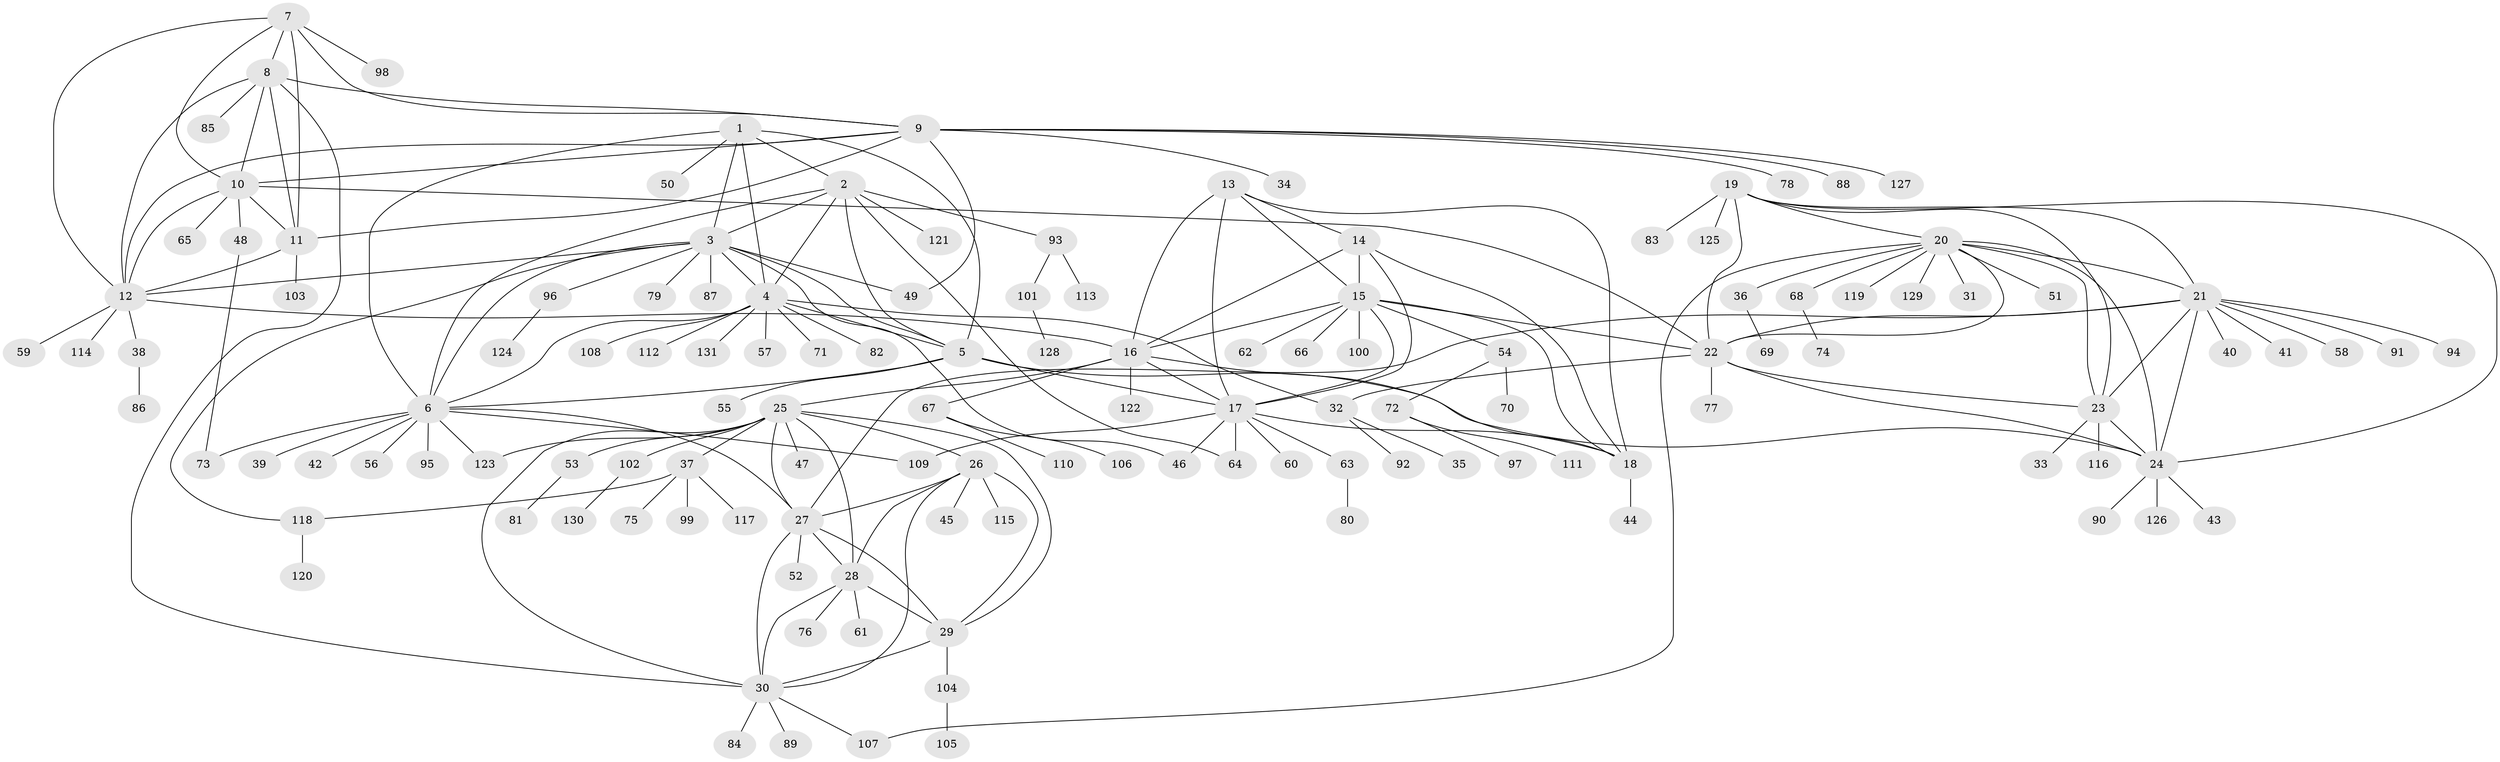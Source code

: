 // Generated by graph-tools (version 1.1) at 2025/11/02/27/25 16:11:29]
// undirected, 131 vertices, 195 edges
graph export_dot {
graph [start="1"]
  node [color=gray90,style=filled];
  1;
  2;
  3;
  4;
  5;
  6;
  7;
  8;
  9;
  10;
  11;
  12;
  13;
  14;
  15;
  16;
  17;
  18;
  19;
  20;
  21;
  22;
  23;
  24;
  25;
  26;
  27;
  28;
  29;
  30;
  31;
  32;
  33;
  34;
  35;
  36;
  37;
  38;
  39;
  40;
  41;
  42;
  43;
  44;
  45;
  46;
  47;
  48;
  49;
  50;
  51;
  52;
  53;
  54;
  55;
  56;
  57;
  58;
  59;
  60;
  61;
  62;
  63;
  64;
  65;
  66;
  67;
  68;
  69;
  70;
  71;
  72;
  73;
  74;
  75;
  76;
  77;
  78;
  79;
  80;
  81;
  82;
  83;
  84;
  85;
  86;
  87;
  88;
  89;
  90;
  91;
  92;
  93;
  94;
  95;
  96;
  97;
  98;
  99;
  100;
  101;
  102;
  103;
  104;
  105;
  106;
  107;
  108;
  109;
  110;
  111;
  112;
  113;
  114;
  115;
  116;
  117;
  118;
  119;
  120;
  121;
  122;
  123;
  124;
  125;
  126;
  127;
  128;
  129;
  130;
  131;
  1 -- 2;
  1 -- 3;
  1 -- 4;
  1 -- 5;
  1 -- 6;
  1 -- 50;
  2 -- 3;
  2 -- 4;
  2 -- 5;
  2 -- 6;
  2 -- 64;
  2 -- 93;
  2 -- 121;
  3 -- 4;
  3 -- 5;
  3 -- 6;
  3 -- 12;
  3 -- 46;
  3 -- 49;
  3 -- 79;
  3 -- 87;
  3 -- 96;
  3 -- 118;
  4 -- 5;
  4 -- 6;
  4 -- 32;
  4 -- 57;
  4 -- 71;
  4 -- 82;
  4 -- 108;
  4 -- 112;
  4 -- 131;
  5 -- 6;
  5 -- 17;
  5 -- 24;
  5 -- 55;
  6 -- 27;
  6 -- 39;
  6 -- 42;
  6 -- 56;
  6 -- 73;
  6 -- 95;
  6 -- 109;
  6 -- 123;
  7 -- 8;
  7 -- 9;
  7 -- 10;
  7 -- 11;
  7 -- 12;
  7 -- 98;
  8 -- 9;
  8 -- 10;
  8 -- 11;
  8 -- 12;
  8 -- 30;
  8 -- 85;
  9 -- 10;
  9 -- 11;
  9 -- 12;
  9 -- 34;
  9 -- 49;
  9 -- 78;
  9 -- 88;
  9 -- 127;
  10 -- 11;
  10 -- 12;
  10 -- 22;
  10 -- 48;
  10 -- 65;
  11 -- 12;
  11 -- 103;
  12 -- 16;
  12 -- 38;
  12 -- 59;
  12 -- 114;
  13 -- 14;
  13 -- 15;
  13 -- 16;
  13 -- 17;
  13 -- 18;
  14 -- 15;
  14 -- 16;
  14 -- 17;
  14 -- 18;
  15 -- 16;
  15 -- 17;
  15 -- 18;
  15 -- 22;
  15 -- 54;
  15 -- 62;
  15 -- 66;
  15 -- 100;
  16 -- 17;
  16 -- 18;
  16 -- 25;
  16 -- 67;
  16 -- 122;
  17 -- 18;
  17 -- 46;
  17 -- 60;
  17 -- 63;
  17 -- 64;
  17 -- 109;
  18 -- 44;
  19 -- 20;
  19 -- 21;
  19 -- 22;
  19 -- 23;
  19 -- 24;
  19 -- 83;
  19 -- 125;
  20 -- 21;
  20 -- 22;
  20 -- 23;
  20 -- 24;
  20 -- 31;
  20 -- 36;
  20 -- 51;
  20 -- 68;
  20 -- 107;
  20 -- 119;
  20 -- 129;
  21 -- 22;
  21 -- 23;
  21 -- 24;
  21 -- 27;
  21 -- 40;
  21 -- 41;
  21 -- 58;
  21 -- 91;
  21 -- 94;
  22 -- 23;
  22 -- 24;
  22 -- 32;
  22 -- 77;
  23 -- 24;
  23 -- 33;
  23 -- 116;
  24 -- 43;
  24 -- 90;
  24 -- 126;
  25 -- 26;
  25 -- 27;
  25 -- 28;
  25 -- 29;
  25 -- 30;
  25 -- 37;
  25 -- 47;
  25 -- 53;
  25 -- 102;
  25 -- 123;
  26 -- 27;
  26 -- 28;
  26 -- 29;
  26 -- 30;
  26 -- 45;
  26 -- 115;
  27 -- 28;
  27 -- 29;
  27 -- 30;
  27 -- 52;
  28 -- 29;
  28 -- 30;
  28 -- 61;
  28 -- 76;
  29 -- 30;
  29 -- 104;
  30 -- 84;
  30 -- 89;
  30 -- 107;
  32 -- 35;
  32 -- 92;
  36 -- 69;
  37 -- 75;
  37 -- 99;
  37 -- 117;
  37 -- 118;
  38 -- 86;
  48 -- 73;
  53 -- 81;
  54 -- 70;
  54 -- 72;
  63 -- 80;
  67 -- 106;
  67 -- 110;
  68 -- 74;
  72 -- 97;
  72 -- 111;
  93 -- 101;
  93 -- 113;
  96 -- 124;
  101 -- 128;
  102 -- 130;
  104 -- 105;
  118 -- 120;
}
